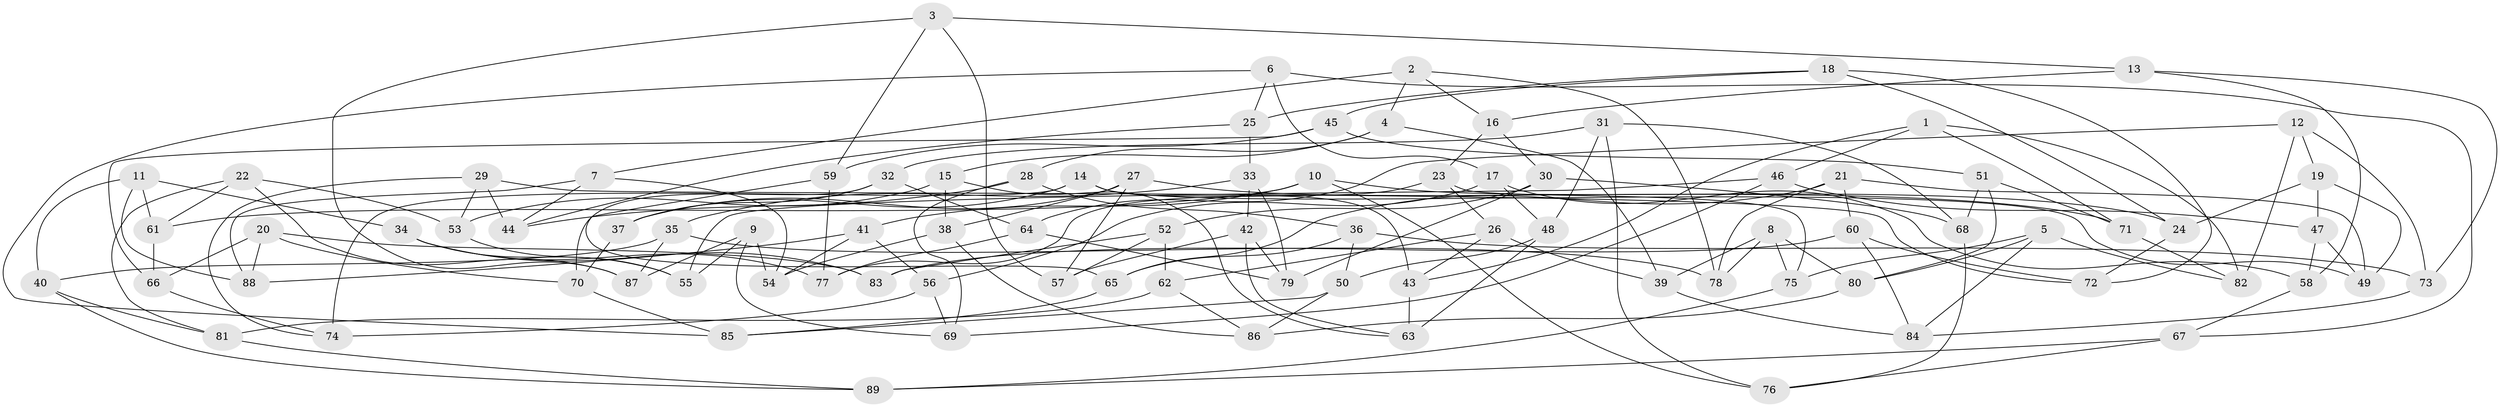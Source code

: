 // Generated by graph-tools (version 1.1) at 2025/11/02/27/25 16:11:44]
// undirected, 89 vertices, 178 edges
graph export_dot {
graph [start="1"]
  node [color=gray90,style=filled];
  1;
  2;
  3;
  4;
  5;
  6;
  7;
  8;
  9;
  10;
  11;
  12;
  13;
  14;
  15;
  16;
  17;
  18;
  19;
  20;
  21;
  22;
  23;
  24;
  25;
  26;
  27;
  28;
  29;
  30;
  31;
  32;
  33;
  34;
  35;
  36;
  37;
  38;
  39;
  40;
  41;
  42;
  43;
  44;
  45;
  46;
  47;
  48;
  49;
  50;
  51;
  52;
  53;
  54;
  55;
  56;
  57;
  58;
  59;
  60;
  61;
  62;
  63;
  64;
  65;
  66;
  67;
  68;
  69;
  70;
  71;
  72;
  73;
  74;
  75;
  76;
  77;
  78;
  79;
  80;
  81;
  82;
  83;
  84;
  85;
  86;
  87;
  88;
  89;
  1 -- 71;
  1 -- 46;
  1 -- 82;
  1 -- 43;
  2 -- 16;
  2 -- 78;
  2 -- 4;
  2 -- 7;
  3 -- 59;
  3 -- 13;
  3 -- 57;
  3 -- 87;
  4 -- 15;
  4 -- 39;
  4 -- 28;
  5 -- 82;
  5 -- 75;
  5 -- 80;
  5 -- 84;
  6 -- 25;
  6 -- 85;
  6 -- 17;
  6 -- 67;
  7 -- 88;
  7 -- 54;
  7 -- 44;
  8 -- 75;
  8 -- 39;
  8 -- 80;
  8 -- 78;
  9 -- 55;
  9 -- 87;
  9 -- 69;
  9 -- 54;
  10 -- 76;
  10 -- 41;
  10 -- 61;
  10 -- 24;
  11 -- 61;
  11 -- 34;
  11 -- 88;
  11 -- 40;
  12 -- 19;
  12 -- 64;
  12 -- 82;
  12 -- 73;
  13 -- 58;
  13 -- 16;
  13 -- 73;
  14 -- 74;
  14 -- 37;
  14 -- 49;
  14 -- 43;
  15 -- 38;
  15 -- 53;
  15 -- 63;
  16 -- 23;
  16 -- 30;
  17 -- 58;
  17 -- 56;
  17 -- 48;
  18 -- 24;
  18 -- 45;
  18 -- 25;
  18 -- 72;
  19 -- 24;
  19 -- 49;
  19 -- 47;
  20 -- 88;
  20 -- 83;
  20 -- 66;
  20 -- 70;
  21 -- 65;
  21 -- 78;
  21 -- 60;
  21 -- 49;
  22 -- 87;
  22 -- 81;
  22 -- 53;
  22 -- 61;
  23 -- 26;
  23 -- 77;
  23 -- 75;
  24 -- 72;
  25 -- 33;
  25 -- 44;
  26 -- 62;
  26 -- 43;
  26 -- 39;
  27 -- 71;
  27 -- 57;
  27 -- 37;
  27 -- 38;
  28 -- 36;
  28 -- 44;
  28 -- 69;
  29 -- 72;
  29 -- 53;
  29 -- 74;
  29 -- 44;
  30 -- 79;
  30 -- 68;
  30 -- 52;
  31 -- 32;
  31 -- 48;
  31 -- 76;
  31 -- 68;
  32 -- 37;
  32 -- 64;
  32 -- 70;
  33 -- 42;
  33 -- 79;
  33 -- 35;
  34 -- 77;
  34 -- 55;
  34 -- 83;
  35 -- 40;
  35 -- 87;
  35 -- 78;
  36 -- 65;
  36 -- 50;
  36 -- 73;
  37 -- 70;
  38 -- 86;
  38 -- 54;
  39 -- 84;
  40 -- 81;
  40 -- 89;
  41 -- 54;
  41 -- 56;
  41 -- 88;
  42 -- 63;
  42 -- 57;
  42 -- 79;
  43 -- 63;
  45 -- 59;
  45 -- 66;
  45 -- 51;
  46 -- 69;
  46 -- 47;
  46 -- 55;
  47 -- 49;
  47 -- 58;
  48 -- 50;
  48 -- 63;
  50 -- 86;
  50 -- 85;
  51 -- 80;
  51 -- 71;
  51 -- 68;
  52 -- 62;
  52 -- 83;
  52 -- 57;
  53 -- 55;
  56 -- 74;
  56 -- 69;
  58 -- 67;
  59 -- 65;
  59 -- 77;
  60 -- 84;
  60 -- 83;
  60 -- 72;
  61 -- 66;
  62 -- 86;
  62 -- 81;
  64 -- 79;
  64 -- 77;
  65 -- 85;
  66 -- 74;
  67 -- 76;
  67 -- 89;
  68 -- 76;
  70 -- 85;
  71 -- 82;
  73 -- 84;
  75 -- 89;
  80 -- 86;
  81 -- 89;
}
